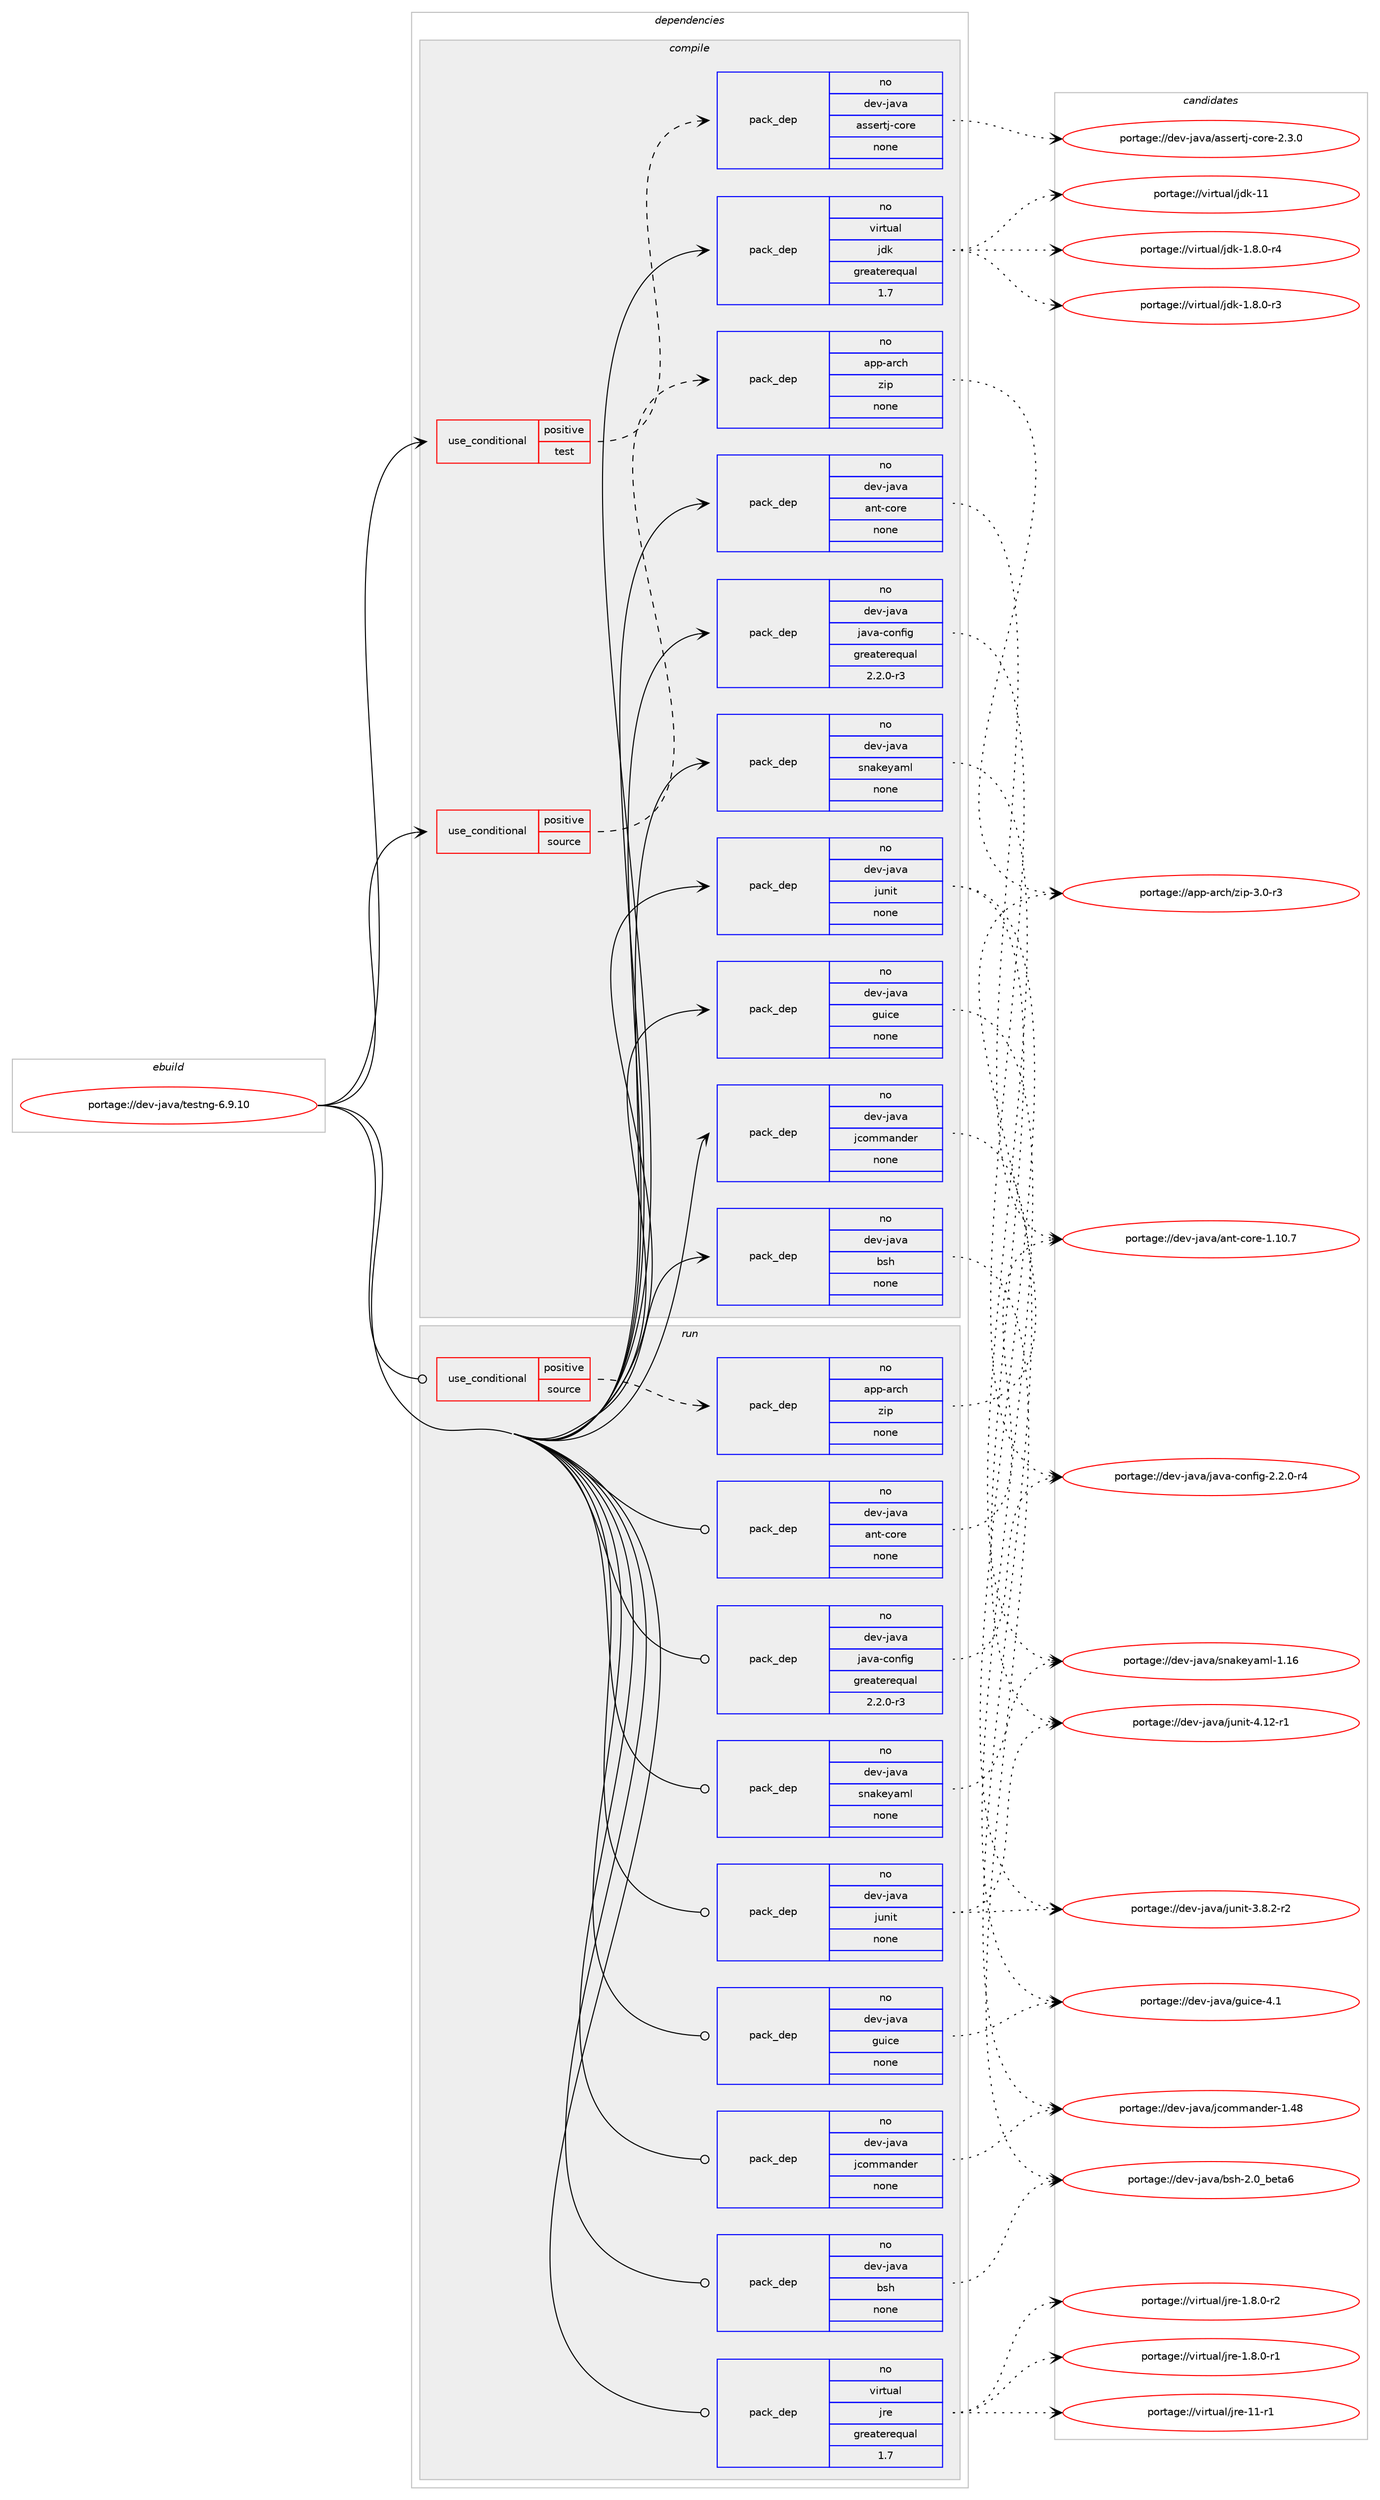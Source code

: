 digraph prolog {

# *************
# Graph options
# *************

newrank=true;
concentrate=true;
compound=true;
graph [rankdir=LR,fontname=Helvetica,fontsize=10,ranksep=1.5];#, ranksep=2.5, nodesep=0.2];
edge  [arrowhead=vee];
node  [fontname=Helvetica,fontsize=10];

# **********
# The ebuild
# **********

subgraph cluster_leftcol {
color=gray;
label=<<i>ebuild</i>>;
id [label="portage://dev-java/testng-6.9.10", color=red, width=4, href="../dev-java/testng-6.9.10.svg"];
}

# ****************
# The dependencies
# ****************

subgraph cluster_midcol {
color=gray;
label=<<i>dependencies</i>>;
subgraph cluster_compile {
fillcolor="#eeeeee";
style=filled;
label=<<i>compile</i>>;
subgraph cond129145 {
dependency525618 [label=<<TABLE BORDER="0" CELLBORDER="1" CELLSPACING="0" CELLPADDING="4"><TR><TD ROWSPAN="3" CELLPADDING="10">use_conditional</TD></TR><TR><TD>positive</TD></TR><TR><TD>source</TD></TR></TABLE>>, shape=none, color=red];
subgraph pack390876 {
dependency525619 [label=<<TABLE BORDER="0" CELLBORDER="1" CELLSPACING="0" CELLPADDING="4" WIDTH="220"><TR><TD ROWSPAN="6" CELLPADDING="30">pack_dep</TD></TR><TR><TD WIDTH="110">no</TD></TR><TR><TD>app-arch</TD></TR><TR><TD>zip</TD></TR><TR><TD>none</TD></TR><TR><TD></TD></TR></TABLE>>, shape=none, color=blue];
}
dependency525618:e -> dependency525619:w [weight=20,style="dashed",arrowhead="vee"];
}
id:e -> dependency525618:w [weight=20,style="solid",arrowhead="vee"];
subgraph cond129146 {
dependency525620 [label=<<TABLE BORDER="0" CELLBORDER="1" CELLSPACING="0" CELLPADDING="4"><TR><TD ROWSPAN="3" CELLPADDING="10">use_conditional</TD></TR><TR><TD>positive</TD></TR><TR><TD>test</TD></TR></TABLE>>, shape=none, color=red];
subgraph pack390877 {
dependency525621 [label=<<TABLE BORDER="0" CELLBORDER="1" CELLSPACING="0" CELLPADDING="4" WIDTH="220"><TR><TD ROWSPAN="6" CELLPADDING="30">pack_dep</TD></TR><TR><TD WIDTH="110">no</TD></TR><TR><TD>dev-java</TD></TR><TR><TD>assertj-core</TD></TR><TR><TD>none</TD></TR><TR><TD></TD></TR></TABLE>>, shape=none, color=blue];
}
dependency525620:e -> dependency525621:w [weight=20,style="dashed",arrowhead="vee"];
}
id:e -> dependency525620:w [weight=20,style="solid",arrowhead="vee"];
subgraph pack390878 {
dependency525622 [label=<<TABLE BORDER="0" CELLBORDER="1" CELLSPACING="0" CELLPADDING="4" WIDTH="220"><TR><TD ROWSPAN="6" CELLPADDING="30">pack_dep</TD></TR><TR><TD WIDTH="110">no</TD></TR><TR><TD>dev-java</TD></TR><TR><TD>ant-core</TD></TR><TR><TD>none</TD></TR><TR><TD></TD></TR></TABLE>>, shape=none, color=blue];
}
id:e -> dependency525622:w [weight=20,style="solid",arrowhead="vee"];
subgraph pack390879 {
dependency525623 [label=<<TABLE BORDER="0" CELLBORDER="1" CELLSPACING="0" CELLPADDING="4" WIDTH="220"><TR><TD ROWSPAN="6" CELLPADDING="30">pack_dep</TD></TR><TR><TD WIDTH="110">no</TD></TR><TR><TD>dev-java</TD></TR><TR><TD>bsh</TD></TR><TR><TD>none</TD></TR><TR><TD></TD></TR></TABLE>>, shape=none, color=blue];
}
id:e -> dependency525623:w [weight=20,style="solid",arrowhead="vee"];
subgraph pack390880 {
dependency525624 [label=<<TABLE BORDER="0" CELLBORDER="1" CELLSPACING="0" CELLPADDING="4" WIDTH="220"><TR><TD ROWSPAN="6" CELLPADDING="30">pack_dep</TD></TR><TR><TD WIDTH="110">no</TD></TR><TR><TD>dev-java</TD></TR><TR><TD>guice</TD></TR><TR><TD>none</TD></TR><TR><TD></TD></TR></TABLE>>, shape=none, color=blue];
}
id:e -> dependency525624:w [weight=20,style="solid",arrowhead="vee"];
subgraph pack390881 {
dependency525625 [label=<<TABLE BORDER="0" CELLBORDER="1" CELLSPACING="0" CELLPADDING="4" WIDTH="220"><TR><TD ROWSPAN="6" CELLPADDING="30">pack_dep</TD></TR><TR><TD WIDTH="110">no</TD></TR><TR><TD>dev-java</TD></TR><TR><TD>java-config</TD></TR><TR><TD>greaterequal</TD></TR><TR><TD>2.2.0-r3</TD></TR></TABLE>>, shape=none, color=blue];
}
id:e -> dependency525625:w [weight=20,style="solid",arrowhead="vee"];
subgraph pack390882 {
dependency525626 [label=<<TABLE BORDER="0" CELLBORDER="1" CELLSPACING="0" CELLPADDING="4" WIDTH="220"><TR><TD ROWSPAN="6" CELLPADDING="30">pack_dep</TD></TR><TR><TD WIDTH="110">no</TD></TR><TR><TD>dev-java</TD></TR><TR><TD>jcommander</TD></TR><TR><TD>none</TD></TR><TR><TD></TD></TR></TABLE>>, shape=none, color=blue];
}
id:e -> dependency525626:w [weight=20,style="solid",arrowhead="vee"];
subgraph pack390883 {
dependency525627 [label=<<TABLE BORDER="0" CELLBORDER="1" CELLSPACING="0" CELLPADDING="4" WIDTH="220"><TR><TD ROWSPAN="6" CELLPADDING="30">pack_dep</TD></TR><TR><TD WIDTH="110">no</TD></TR><TR><TD>dev-java</TD></TR><TR><TD>junit</TD></TR><TR><TD>none</TD></TR><TR><TD></TD></TR></TABLE>>, shape=none, color=blue];
}
id:e -> dependency525627:w [weight=20,style="solid",arrowhead="vee"];
subgraph pack390884 {
dependency525628 [label=<<TABLE BORDER="0" CELLBORDER="1" CELLSPACING="0" CELLPADDING="4" WIDTH="220"><TR><TD ROWSPAN="6" CELLPADDING="30">pack_dep</TD></TR><TR><TD WIDTH="110">no</TD></TR><TR><TD>dev-java</TD></TR><TR><TD>snakeyaml</TD></TR><TR><TD>none</TD></TR><TR><TD></TD></TR></TABLE>>, shape=none, color=blue];
}
id:e -> dependency525628:w [weight=20,style="solid",arrowhead="vee"];
subgraph pack390885 {
dependency525629 [label=<<TABLE BORDER="0" CELLBORDER="1" CELLSPACING="0" CELLPADDING="4" WIDTH="220"><TR><TD ROWSPAN="6" CELLPADDING="30">pack_dep</TD></TR><TR><TD WIDTH="110">no</TD></TR><TR><TD>virtual</TD></TR><TR><TD>jdk</TD></TR><TR><TD>greaterequal</TD></TR><TR><TD>1.7</TD></TR></TABLE>>, shape=none, color=blue];
}
id:e -> dependency525629:w [weight=20,style="solid",arrowhead="vee"];
}
subgraph cluster_compileandrun {
fillcolor="#eeeeee";
style=filled;
label=<<i>compile and run</i>>;
}
subgraph cluster_run {
fillcolor="#eeeeee";
style=filled;
label=<<i>run</i>>;
subgraph cond129147 {
dependency525630 [label=<<TABLE BORDER="0" CELLBORDER="1" CELLSPACING="0" CELLPADDING="4"><TR><TD ROWSPAN="3" CELLPADDING="10">use_conditional</TD></TR><TR><TD>positive</TD></TR><TR><TD>source</TD></TR></TABLE>>, shape=none, color=red];
subgraph pack390886 {
dependency525631 [label=<<TABLE BORDER="0" CELLBORDER="1" CELLSPACING="0" CELLPADDING="4" WIDTH="220"><TR><TD ROWSPAN="6" CELLPADDING="30">pack_dep</TD></TR><TR><TD WIDTH="110">no</TD></TR><TR><TD>app-arch</TD></TR><TR><TD>zip</TD></TR><TR><TD>none</TD></TR><TR><TD></TD></TR></TABLE>>, shape=none, color=blue];
}
dependency525630:e -> dependency525631:w [weight=20,style="dashed",arrowhead="vee"];
}
id:e -> dependency525630:w [weight=20,style="solid",arrowhead="odot"];
subgraph pack390887 {
dependency525632 [label=<<TABLE BORDER="0" CELLBORDER="1" CELLSPACING="0" CELLPADDING="4" WIDTH="220"><TR><TD ROWSPAN="6" CELLPADDING="30">pack_dep</TD></TR><TR><TD WIDTH="110">no</TD></TR><TR><TD>dev-java</TD></TR><TR><TD>ant-core</TD></TR><TR><TD>none</TD></TR><TR><TD></TD></TR></TABLE>>, shape=none, color=blue];
}
id:e -> dependency525632:w [weight=20,style="solid",arrowhead="odot"];
subgraph pack390888 {
dependency525633 [label=<<TABLE BORDER="0" CELLBORDER="1" CELLSPACING="0" CELLPADDING="4" WIDTH="220"><TR><TD ROWSPAN="6" CELLPADDING="30">pack_dep</TD></TR><TR><TD WIDTH="110">no</TD></TR><TR><TD>dev-java</TD></TR><TR><TD>bsh</TD></TR><TR><TD>none</TD></TR><TR><TD></TD></TR></TABLE>>, shape=none, color=blue];
}
id:e -> dependency525633:w [weight=20,style="solid",arrowhead="odot"];
subgraph pack390889 {
dependency525634 [label=<<TABLE BORDER="0" CELLBORDER="1" CELLSPACING="0" CELLPADDING="4" WIDTH="220"><TR><TD ROWSPAN="6" CELLPADDING="30">pack_dep</TD></TR><TR><TD WIDTH="110">no</TD></TR><TR><TD>dev-java</TD></TR><TR><TD>guice</TD></TR><TR><TD>none</TD></TR><TR><TD></TD></TR></TABLE>>, shape=none, color=blue];
}
id:e -> dependency525634:w [weight=20,style="solid",arrowhead="odot"];
subgraph pack390890 {
dependency525635 [label=<<TABLE BORDER="0" CELLBORDER="1" CELLSPACING="0" CELLPADDING="4" WIDTH="220"><TR><TD ROWSPAN="6" CELLPADDING="30">pack_dep</TD></TR><TR><TD WIDTH="110">no</TD></TR><TR><TD>dev-java</TD></TR><TR><TD>java-config</TD></TR><TR><TD>greaterequal</TD></TR><TR><TD>2.2.0-r3</TD></TR></TABLE>>, shape=none, color=blue];
}
id:e -> dependency525635:w [weight=20,style="solid",arrowhead="odot"];
subgraph pack390891 {
dependency525636 [label=<<TABLE BORDER="0" CELLBORDER="1" CELLSPACING="0" CELLPADDING="4" WIDTH="220"><TR><TD ROWSPAN="6" CELLPADDING="30">pack_dep</TD></TR><TR><TD WIDTH="110">no</TD></TR><TR><TD>dev-java</TD></TR><TR><TD>jcommander</TD></TR><TR><TD>none</TD></TR><TR><TD></TD></TR></TABLE>>, shape=none, color=blue];
}
id:e -> dependency525636:w [weight=20,style="solid",arrowhead="odot"];
subgraph pack390892 {
dependency525637 [label=<<TABLE BORDER="0" CELLBORDER="1" CELLSPACING="0" CELLPADDING="4" WIDTH="220"><TR><TD ROWSPAN="6" CELLPADDING="30">pack_dep</TD></TR><TR><TD WIDTH="110">no</TD></TR><TR><TD>dev-java</TD></TR><TR><TD>junit</TD></TR><TR><TD>none</TD></TR><TR><TD></TD></TR></TABLE>>, shape=none, color=blue];
}
id:e -> dependency525637:w [weight=20,style="solid",arrowhead="odot"];
subgraph pack390893 {
dependency525638 [label=<<TABLE BORDER="0" CELLBORDER="1" CELLSPACING="0" CELLPADDING="4" WIDTH="220"><TR><TD ROWSPAN="6" CELLPADDING="30">pack_dep</TD></TR><TR><TD WIDTH="110">no</TD></TR><TR><TD>dev-java</TD></TR><TR><TD>snakeyaml</TD></TR><TR><TD>none</TD></TR><TR><TD></TD></TR></TABLE>>, shape=none, color=blue];
}
id:e -> dependency525638:w [weight=20,style="solid",arrowhead="odot"];
subgraph pack390894 {
dependency525639 [label=<<TABLE BORDER="0" CELLBORDER="1" CELLSPACING="0" CELLPADDING="4" WIDTH="220"><TR><TD ROWSPAN="6" CELLPADDING="30">pack_dep</TD></TR><TR><TD WIDTH="110">no</TD></TR><TR><TD>virtual</TD></TR><TR><TD>jre</TD></TR><TR><TD>greaterequal</TD></TR><TR><TD>1.7</TD></TR></TABLE>>, shape=none, color=blue];
}
id:e -> dependency525639:w [weight=20,style="solid",arrowhead="odot"];
}
}

# **************
# The candidates
# **************

subgraph cluster_choices {
rank=same;
color=gray;
label=<<i>candidates</i>>;

subgraph choice390876 {
color=black;
nodesep=1;
choice9711211245971149910447122105112455146484511451 [label="portage://app-arch/zip-3.0-r3", color=red, width=4,href="../app-arch/zip-3.0-r3.svg"];
dependency525619:e -> choice9711211245971149910447122105112455146484511451:w [style=dotted,weight="100"];
}
subgraph choice390877 {
color=black;
nodesep=1;
choice10010111845106971189747971151151011141161064599111114101455046514648 [label="portage://dev-java/assertj-core-2.3.0", color=red, width=4,href="../dev-java/assertj-core-2.3.0.svg"];
dependency525621:e -> choice10010111845106971189747971151151011141161064599111114101455046514648:w [style=dotted,weight="100"];
}
subgraph choice390878 {
color=black;
nodesep=1;
choice1001011184510697118974797110116459911111410145494649484655 [label="portage://dev-java/ant-core-1.10.7", color=red, width=4,href="../dev-java/ant-core-1.10.7.svg"];
dependency525622:e -> choice1001011184510697118974797110116459911111410145494649484655:w [style=dotted,weight="100"];
}
subgraph choice390879 {
color=black;
nodesep=1;
choice10010111845106971189747981151044550464895981011169754 [label="portage://dev-java/bsh-2.0_beta6", color=red, width=4,href="../dev-java/bsh-2.0_beta6.svg"];
dependency525623:e -> choice10010111845106971189747981151044550464895981011169754:w [style=dotted,weight="100"];
}
subgraph choice390880 {
color=black;
nodesep=1;
choice100101118451069711897471031171059910145524649 [label="portage://dev-java/guice-4.1", color=red, width=4,href="../dev-java/guice-4.1.svg"];
dependency525624:e -> choice100101118451069711897471031171059910145524649:w [style=dotted,weight="100"];
}
subgraph choice390881 {
color=black;
nodesep=1;
choice10010111845106971189747106971189745991111101021051034550465046484511452 [label="portage://dev-java/java-config-2.2.0-r4", color=red, width=4,href="../dev-java/java-config-2.2.0-r4.svg"];
dependency525625:e -> choice10010111845106971189747106971189745991111101021051034550465046484511452:w [style=dotted,weight="100"];
}
subgraph choice390882 {
color=black;
nodesep=1;
choice1001011184510697118974710699111109109971101001011144549465256 [label="portage://dev-java/jcommander-1.48", color=red, width=4,href="../dev-java/jcommander-1.48.svg"];
dependency525626:e -> choice1001011184510697118974710699111109109971101001011144549465256:w [style=dotted,weight="100"];
}
subgraph choice390883 {
color=black;
nodesep=1;
choice1001011184510697118974710611711010511645524649504511449 [label="portage://dev-java/junit-4.12-r1", color=red, width=4,href="../dev-java/junit-4.12-r1.svg"];
choice100101118451069711897471061171101051164551465646504511450 [label="portage://dev-java/junit-3.8.2-r2", color=red, width=4,href="../dev-java/junit-3.8.2-r2.svg"];
dependency525627:e -> choice1001011184510697118974710611711010511645524649504511449:w [style=dotted,weight="100"];
dependency525627:e -> choice100101118451069711897471061171101051164551465646504511450:w [style=dotted,weight="100"];
}
subgraph choice390884 {
color=black;
nodesep=1;
choice1001011184510697118974711511097107101121971091084549464954 [label="portage://dev-java/snakeyaml-1.16", color=red, width=4,href="../dev-java/snakeyaml-1.16.svg"];
dependency525628:e -> choice1001011184510697118974711511097107101121971091084549464954:w [style=dotted,weight="100"];
}
subgraph choice390885 {
color=black;
nodesep=1;
choice1181051141161179710847106100107454949 [label="portage://virtual/jdk-11", color=red, width=4,href="../virtual/jdk-11.svg"];
choice11810511411611797108471061001074549465646484511452 [label="portage://virtual/jdk-1.8.0-r4", color=red, width=4,href="../virtual/jdk-1.8.0-r4.svg"];
choice11810511411611797108471061001074549465646484511451 [label="portage://virtual/jdk-1.8.0-r3", color=red, width=4,href="../virtual/jdk-1.8.0-r3.svg"];
dependency525629:e -> choice1181051141161179710847106100107454949:w [style=dotted,weight="100"];
dependency525629:e -> choice11810511411611797108471061001074549465646484511452:w [style=dotted,weight="100"];
dependency525629:e -> choice11810511411611797108471061001074549465646484511451:w [style=dotted,weight="100"];
}
subgraph choice390886 {
color=black;
nodesep=1;
choice9711211245971149910447122105112455146484511451 [label="portage://app-arch/zip-3.0-r3", color=red, width=4,href="../app-arch/zip-3.0-r3.svg"];
dependency525631:e -> choice9711211245971149910447122105112455146484511451:w [style=dotted,weight="100"];
}
subgraph choice390887 {
color=black;
nodesep=1;
choice1001011184510697118974797110116459911111410145494649484655 [label="portage://dev-java/ant-core-1.10.7", color=red, width=4,href="../dev-java/ant-core-1.10.7.svg"];
dependency525632:e -> choice1001011184510697118974797110116459911111410145494649484655:w [style=dotted,weight="100"];
}
subgraph choice390888 {
color=black;
nodesep=1;
choice10010111845106971189747981151044550464895981011169754 [label="portage://dev-java/bsh-2.0_beta6", color=red, width=4,href="../dev-java/bsh-2.0_beta6.svg"];
dependency525633:e -> choice10010111845106971189747981151044550464895981011169754:w [style=dotted,weight="100"];
}
subgraph choice390889 {
color=black;
nodesep=1;
choice100101118451069711897471031171059910145524649 [label="portage://dev-java/guice-4.1", color=red, width=4,href="../dev-java/guice-4.1.svg"];
dependency525634:e -> choice100101118451069711897471031171059910145524649:w [style=dotted,weight="100"];
}
subgraph choice390890 {
color=black;
nodesep=1;
choice10010111845106971189747106971189745991111101021051034550465046484511452 [label="portage://dev-java/java-config-2.2.0-r4", color=red, width=4,href="../dev-java/java-config-2.2.0-r4.svg"];
dependency525635:e -> choice10010111845106971189747106971189745991111101021051034550465046484511452:w [style=dotted,weight="100"];
}
subgraph choice390891 {
color=black;
nodesep=1;
choice1001011184510697118974710699111109109971101001011144549465256 [label="portage://dev-java/jcommander-1.48", color=red, width=4,href="../dev-java/jcommander-1.48.svg"];
dependency525636:e -> choice1001011184510697118974710699111109109971101001011144549465256:w [style=dotted,weight="100"];
}
subgraph choice390892 {
color=black;
nodesep=1;
choice1001011184510697118974710611711010511645524649504511449 [label="portage://dev-java/junit-4.12-r1", color=red, width=4,href="../dev-java/junit-4.12-r1.svg"];
choice100101118451069711897471061171101051164551465646504511450 [label="portage://dev-java/junit-3.8.2-r2", color=red, width=4,href="../dev-java/junit-3.8.2-r2.svg"];
dependency525637:e -> choice1001011184510697118974710611711010511645524649504511449:w [style=dotted,weight="100"];
dependency525637:e -> choice100101118451069711897471061171101051164551465646504511450:w [style=dotted,weight="100"];
}
subgraph choice390893 {
color=black;
nodesep=1;
choice1001011184510697118974711511097107101121971091084549464954 [label="portage://dev-java/snakeyaml-1.16", color=red, width=4,href="../dev-java/snakeyaml-1.16.svg"];
dependency525638:e -> choice1001011184510697118974711511097107101121971091084549464954:w [style=dotted,weight="100"];
}
subgraph choice390894 {
color=black;
nodesep=1;
choice11810511411611797108471061141014549494511449 [label="portage://virtual/jre-11-r1", color=red, width=4,href="../virtual/jre-11-r1.svg"];
choice11810511411611797108471061141014549465646484511450 [label="portage://virtual/jre-1.8.0-r2", color=red, width=4,href="../virtual/jre-1.8.0-r2.svg"];
choice11810511411611797108471061141014549465646484511449 [label="portage://virtual/jre-1.8.0-r1", color=red, width=4,href="../virtual/jre-1.8.0-r1.svg"];
dependency525639:e -> choice11810511411611797108471061141014549494511449:w [style=dotted,weight="100"];
dependency525639:e -> choice11810511411611797108471061141014549465646484511450:w [style=dotted,weight="100"];
dependency525639:e -> choice11810511411611797108471061141014549465646484511449:w [style=dotted,weight="100"];
}
}

}
